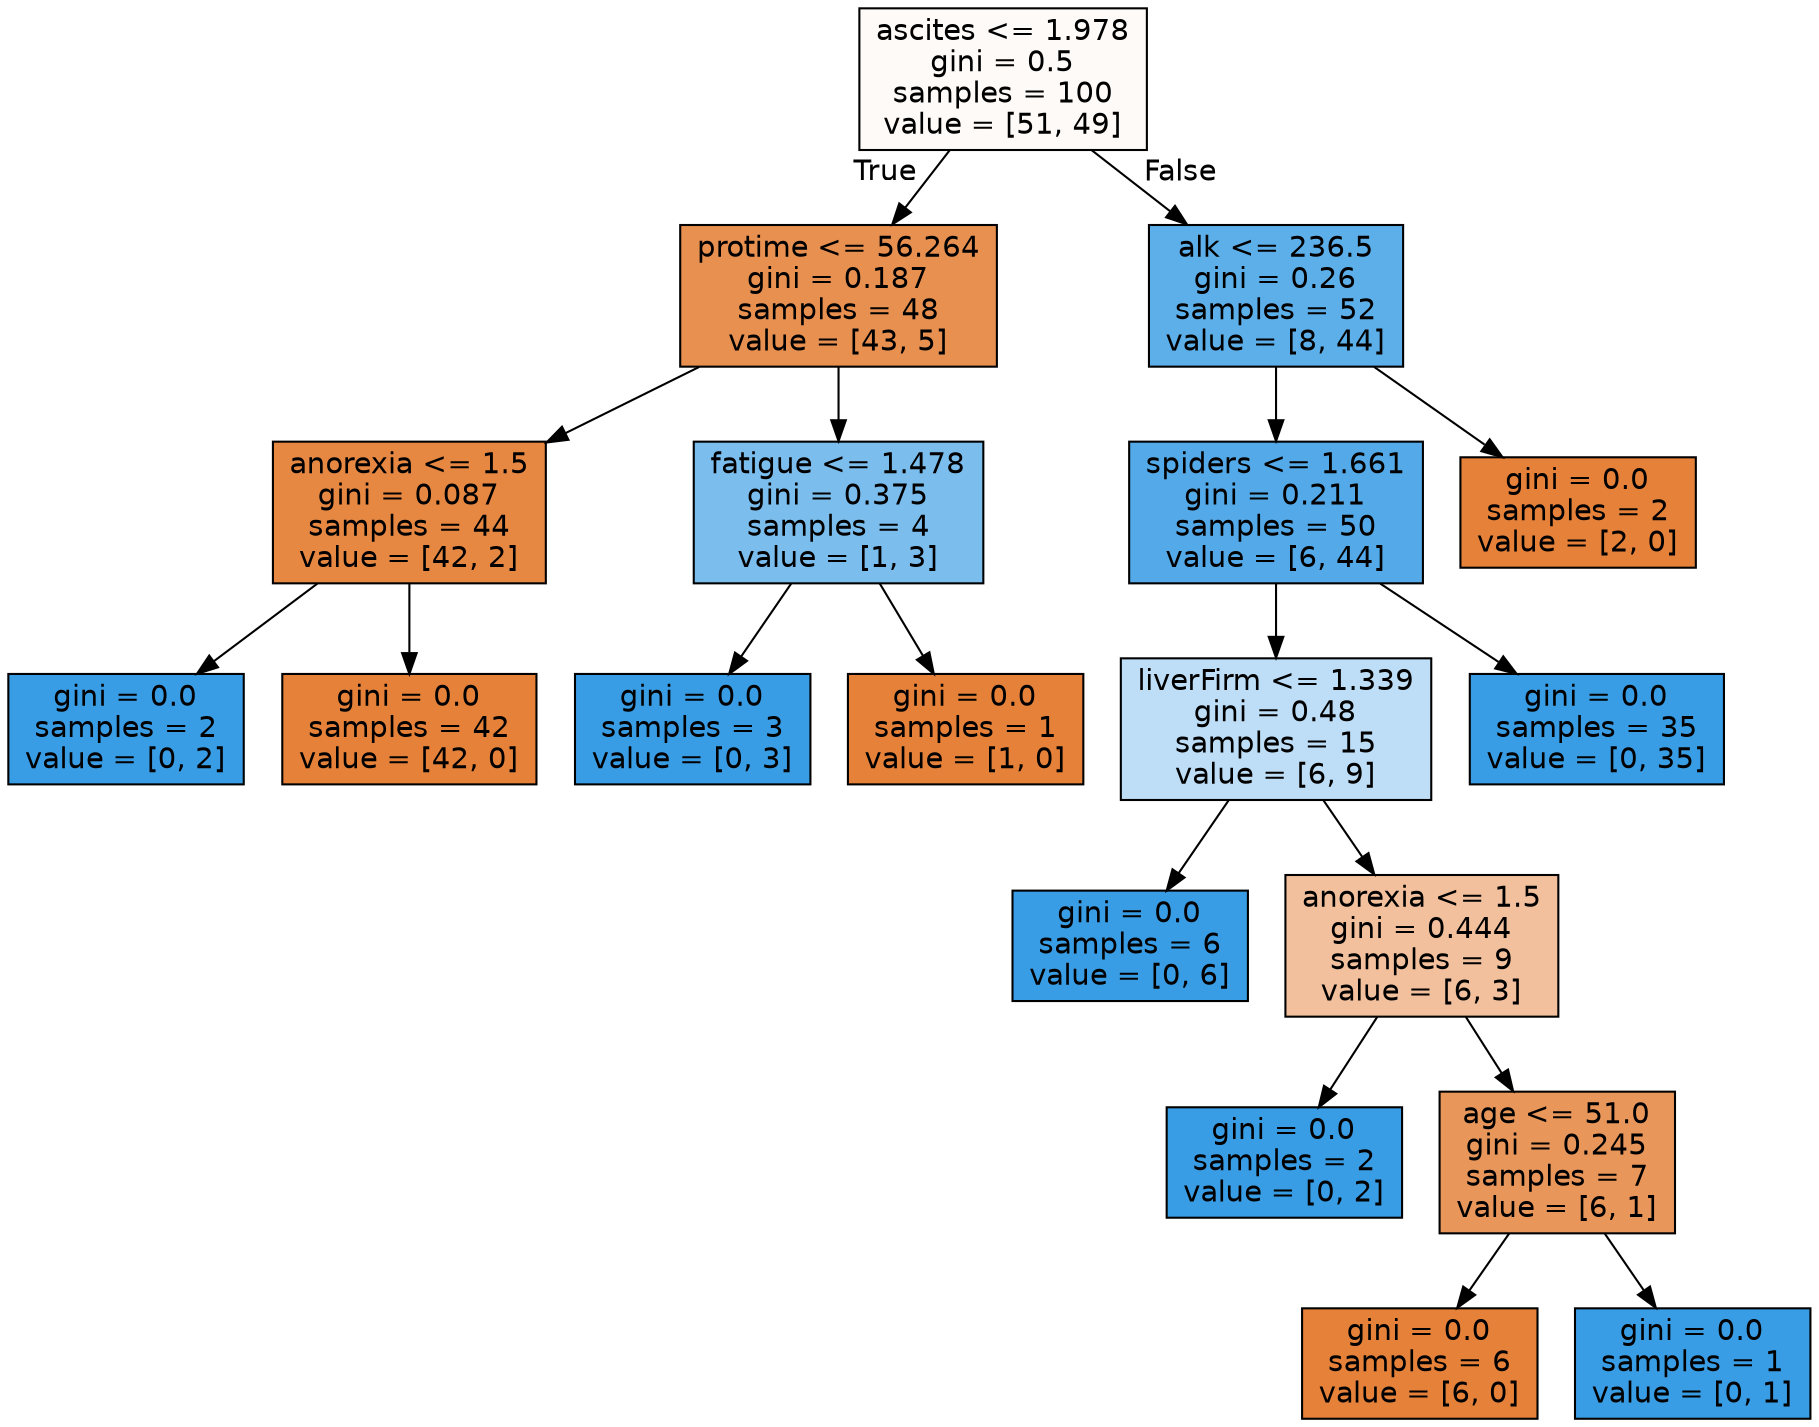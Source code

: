 digraph Tree {
node [shape=box, style="filled", color="black", fontname="helvetica"] ;
edge [fontname="helvetica"] ;
0 [label="ascites <= 1.978\ngini = 0.5\nsamples = 100\nvalue = [51, 49]", fillcolor="#fefaf7"] ;
1 [label="protime <= 56.264\ngini = 0.187\nsamples = 48\nvalue = [43, 5]", fillcolor="#e89050"] ;
0 -> 1 [labeldistance=2.5, labelangle=45, headlabel="True"] ;
2 [label="anorexia <= 1.5\ngini = 0.087\nsamples = 44\nvalue = [42, 2]", fillcolor="#e68742"] ;
1 -> 2 ;
3 [label="gini = 0.0\nsamples = 2\nvalue = [0, 2]", fillcolor="#399de5"] ;
2 -> 3 ;
4 [label="gini = 0.0\nsamples = 42\nvalue = [42, 0]", fillcolor="#e58139"] ;
2 -> 4 ;
5 [label="fatigue <= 1.478\ngini = 0.375\nsamples = 4\nvalue = [1, 3]", fillcolor="#7bbeee"] ;
1 -> 5 ;
6 [label="gini = 0.0\nsamples = 3\nvalue = [0, 3]", fillcolor="#399de5"] ;
5 -> 6 ;
7 [label="gini = 0.0\nsamples = 1\nvalue = [1, 0]", fillcolor="#e58139"] ;
5 -> 7 ;
8 [label="alk <= 236.5\ngini = 0.26\nsamples = 52\nvalue = [8, 44]", fillcolor="#5dafea"] ;
0 -> 8 [labeldistance=2.5, labelangle=-45, headlabel="False"] ;
9 [label="spiders <= 1.661\ngini = 0.211\nsamples = 50\nvalue = [6, 44]", fillcolor="#54aae9"] ;
8 -> 9 ;
10 [label="liverFirm <= 1.339\ngini = 0.48\nsamples = 15\nvalue = [6, 9]", fillcolor="#bddef6"] ;
9 -> 10 ;
11 [label="gini = 0.0\nsamples = 6\nvalue = [0, 6]", fillcolor="#399de5"] ;
10 -> 11 ;
12 [label="anorexia <= 1.5\ngini = 0.444\nsamples = 9\nvalue = [6, 3]", fillcolor="#f2c09c"] ;
10 -> 12 ;
13 [label="gini = 0.0\nsamples = 2\nvalue = [0, 2]", fillcolor="#399de5"] ;
12 -> 13 ;
14 [label="age <= 51.0\ngini = 0.245\nsamples = 7\nvalue = [6, 1]", fillcolor="#e9965a"] ;
12 -> 14 ;
15 [label="gini = 0.0\nsamples = 6\nvalue = [6, 0]", fillcolor="#e58139"] ;
14 -> 15 ;
16 [label="gini = 0.0\nsamples = 1\nvalue = [0, 1]", fillcolor="#399de5"] ;
14 -> 16 ;
17 [label="gini = 0.0\nsamples = 35\nvalue = [0, 35]", fillcolor="#399de5"] ;
9 -> 17 ;
18 [label="gini = 0.0\nsamples = 2\nvalue = [2, 0]", fillcolor="#e58139"] ;
8 -> 18 ;
}